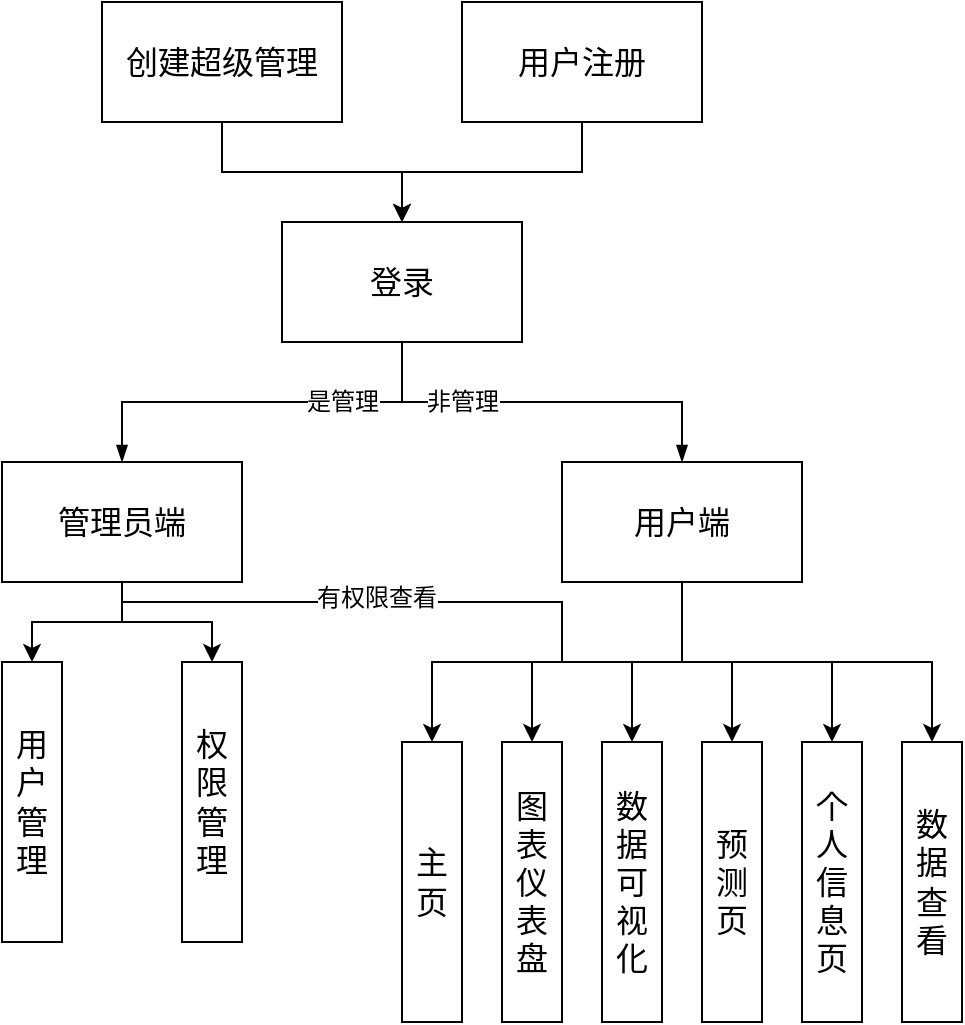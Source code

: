 <mxfile version="26.1.1">
  <diagram id="prtHgNgQTEPvFCAcTncT" name="Page-1">
    <mxGraphModel dx="1434" dy="754" grid="1" gridSize="10" guides="1" tooltips="1" connect="1" arrows="1" fold="1" page="1" pageScale="1" pageWidth="827" pageHeight="1169" math="0" shadow="0">
      <root>
        <mxCell id="0" />
        <mxCell id="1" parent="0" />
        <mxCell id="dNxyNK7c78bLwvsdeMH5-13" value="" style="endArrow=blockThin;endFill=1;fontSize=11;edgeStyle=elbowEdgeStyle;elbow=vertical;rounded=0;exitX=0.5;exitY=1;exitDx=0;exitDy=0;entryX=0.5;entryY=0;entryDx=0;entryDy=0;" parent="1" source="SoV-wvT64MSl2KkIK8ap-3" target="SoV-wvT64MSl2KkIK8ap-6" edge="1">
          <mxGeometry relative="1" as="geometry">
            <mxPoint x="390" y="250" as="sourcePoint" />
            <mxPoint x="160" y="300" as="targetPoint" />
          </mxGeometry>
        </mxCell>
        <mxCell id="SoV-wvT64MSl2KkIK8ap-9" value="是管理" style="edgeLabel;html=1;align=center;verticalAlign=middle;resizable=0;points=[];fontFamily=宋体;fontSize=12;" vertex="1" connectable="0" parent="dNxyNK7c78bLwvsdeMH5-13">
          <mxGeometry x="-0.665" relative="1" as="geometry">
            <mxPoint x="-27" as="offset" />
          </mxGeometry>
        </mxCell>
        <mxCell id="dNxyNK7c78bLwvsdeMH5-17" value="" style="endArrow=blockThin;endFill=1;fontSize=11;edgeStyle=elbowEdgeStyle;elbow=vertical;rounded=0;exitX=0.5;exitY=1;exitDx=0;exitDy=0;entryX=0.5;entryY=0;entryDx=0;entryDy=0;" parent="1" source="SoV-wvT64MSl2KkIK8ap-3" target="SoV-wvT64MSl2KkIK8ap-7" edge="1">
          <mxGeometry relative="1" as="geometry">
            <mxPoint x="410" y="270" as="sourcePoint" />
            <mxPoint x="630" y="300" as="targetPoint" />
          </mxGeometry>
        </mxCell>
        <mxCell id="SoV-wvT64MSl2KkIK8ap-10" value="非管理" style="edgeLabel;html=1;align=center;verticalAlign=middle;resizable=0;points=[];fontFamily=宋体;fontSize=12;" vertex="1" connectable="0" parent="dNxyNK7c78bLwvsdeMH5-17">
          <mxGeometry x="-0.691" y="-1" relative="1" as="geometry">
            <mxPoint x="29" y="-1" as="offset" />
          </mxGeometry>
        </mxCell>
        <mxCell id="SoV-wvT64MSl2KkIK8ap-5" style="edgeStyle=orthogonalEdgeStyle;rounded=0;orthogonalLoop=1;jettySize=auto;html=1;entryX=0.5;entryY=0;entryDx=0;entryDy=0;" edge="1" parent="1" source="SoV-wvT64MSl2KkIK8ap-1" target="SoV-wvT64MSl2KkIK8ap-3">
          <mxGeometry relative="1" as="geometry" />
        </mxCell>
        <mxCell id="SoV-wvT64MSl2KkIK8ap-1" value="&lt;font style=&quot;font-size: 16px;&quot; face=&quot;宋体&quot;&gt;用户注册&lt;/font&gt;" style="rounded=0;whiteSpace=wrap;html=1;" vertex="1" parent="1">
          <mxGeometry x="430" y="70" width="120" height="60" as="geometry" />
        </mxCell>
        <mxCell id="SoV-wvT64MSl2KkIK8ap-4" style="edgeStyle=orthogonalEdgeStyle;rounded=0;orthogonalLoop=1;jettySize=auto;html=1;" edge="1" parent="1" source="SoV-wvT64MSl2KkIK8ap-2" target="SoV-wvT64MSl2KkIK8ap-3">
          <mxGeometry relative="1" as="geometry" />
        </mxCell>
        <mxCell id="SoV-wvT64MSl2KkIK8ap-2" value="&lt;font style=&quot;font-size: 16px;&quot; face=&quot;宋体&quot;&gt;创建超级管理&lt;/font&gt;" style="rounded=0;whiteSpace=wrap;html=1;" vertex="1" parent="1">
          <mxGeometry x="250" y="70" width="120" height="60" as="geometry" />
        </mxCell>
        <mxCell id="SoV-wvT64MSl2KkIK8ap-3" value="&lt;font style=&quot;font-size: 16px;&quot; face=&quot;宋体&quot;&gt;登录&lt;/font&gt;" style="rounded=0;whiteSpace=wrap;html=1;" vertex="1" parent="1">
          <mxGeometry x="340" y="180" width="120" height="60" as="geometry" />
        </mxCell>
        <mxCell id="SoV-wvT64MSl2KkIK8ap-19" style="edgeStyle=orthogonalEdgeStyle;rounded=0;orthogonalLoop=1;jettySize=auto;html=1;exitX=0.5;exitY=1;exitDx=0;exitDy=0;entryX=0.5;entryY=0;entryDx=0;entryDy=0;" edge="1" parent="1" source="SoV-wvT64MSl2KkIK8ap-6" target="SoV-wvT64MSl2KkIK8ap-17">
          <mxGeometry relative="1" as="geometry" />
        </mxCell>
        <mxCell id="SoV-wvT64MSl2KkIK8ap-20" style="edgeStyle=orthogonalEdgeStyle;rounded=0;orthogonalLoop=1;jettySize=auto;html=1;exitX=0.5;exitY=1;exitDx=0;exitDy=0;entryX=0.5;entryY=0;entryDx=0;entryDy=0;" edge="1" parent="1" source="SoV-wvT64MSl2KkIK8ap-6" target="SoV-wvT64MSl2KkIK8ap-18">
          <mxGeometry relative="1" as="geometry" />
        </mxCell>
        <mxCell id="SoV-wvT64MSl2KkIK8ap-28" style="edgeStyle=orthogonalEdgeStyle;rounded=0;orthogonalLoop=1;jettySize=auto;html=1;exitX=0.5;exitY=1;exitDx=0;exitDy=0;endArrow=none;startFill=0;" edge="1" parent="1" source="SoV-wvT64MSl2KkIK8ap-6">
          <mxGeometry relative="1" as="geometry">
            <mxPoint x="480" y="400" as="targetPoint" />
            <Array as="points">
              <mxPoint x="260" y="370" />
              <mxPoint x="480" y="370" />
            </Array>
          </mxGeometry>
        </mxCell>
        <mxCell id="SoV-wvT64MSl2KkIK8ap-29" value="&lt;font style=&quot;font-size: 12px;&quot; face=&quot;宋体&quot;&gt;有权限查看&lt;/font&gt;" style="edgeLabel;html=1;align=center;verticalAlign=middle;resizable=0;points=[];" vertex="1" connectable="0" parent="SoV-wvT64MSl2KkIK8ap-28">
          <mxGeometry x="0.052" y="2" relative="1" as="geometry">
            <mxPoint as="offset" />
          </mxGeometry>
        </mxCell>
        <mxCell id="SoV-wvT64MSl2KkIK8ap-6" value="&lt;font style=&quot;font-size: 16px;&quot; face=&quot;宋体&quot;&gt;管理员端&lt;/font&gt;" style="rounded=0;whiteSpace=wrap;html=1;" vertex="1" parent="1">
          <mxGeometry x="200" y="300" width="120" height="60" as="geometry" />
        </mxCell>
        <mxCell id="SoV-wvT64MSl2KkIK8ap-21" style="edgeStyle=orthogonalEdgeStyle;rounded=0;orthogonalLoop=1;jettySize=auto;html=1;exitX=0.5;exitY=1;exitDx=0;exitDy=0;entryX=0.5;entryY=0;entryDx=0;entryDy=0;" edge="1" parent="1" source="SoV-wvT64MSl2KkIK8ap-7" target="SoV-wvT64MSl2KkIK8ap-11">
          <mxGeometry relative="1" as="geometry" />
        </mxCell>
        <mxCell id="SoV-wvT64MSl2KkIK8ap-22" style="edgeStyle=orthogonalEdgeStyle;rounded=0;orthogonalLoop=1;jettySize=auto;html=1;exitX=0.5;exitY=1;exitDx=0;exitDy=0;" edge="1" parent="1" source="SoV-wvT64MSl2KkIK8ap-7" target="SoV-wvT64MSl2KkIK8ap-12">
          <mxGeometry relative="1" as="geometry" />
        </mxCell>
        <mxCell id="SoV-wvT64MSl2KkIK8ap-23" style="edgeStyle=orthogonalEdgeStyle;rounded=0;orthogonalLoop=1;jettySize=auto;html=1;exitX=0.5;exitY=1;exitDx=0;exitDy=0;entryX=0.5;entryY=0;entryDx=0;entryDy=0;" edge="1" parent="1" source="SoV-wvT64MSl2KkIK8ap-7" target="SoV-wvT64MSl2KkIK8ap-13">
          <mxGeometry relative="1" as="geometry" />
        </mxCell>
        <mxCell id="SoV-wvT64MSl2KkIK8ap-24" style="edgeStyle=orthogonalEdgeStyle;rounded=0;orthogonalLoop=1;jettySize=auto;html=1;exitX=0.5;exitY=1;exitDx=0;exitDy=0;entryX=0.5;entryY=0;entryDx=0;entryDy=0;" edge="1" parent="1" source="SoV-wvT64MSl2KkIK8ap-7" target="SoV-wvT64MSl2KkIK8ap-14">
          <mxGeometry relative="1" as="geometry" />
        </mxCell>
        <mxCell id="SoV-wvT64MSl2KkIK8ap-25" style="edgeStyle=orthogonalEdgeStyle;rounded=0;orthogonalLoop=1;jettySize=auto;html=1;exitX=0.5;exitY=1;exitDx=0;exitDy=0;entryX=0.5;entryY=0;entryDx=0;entryDy=0;" edge="1" parent="1" source="SoV-wvT64MSl2KkIK8ap-7" target="SoV-wvT64MSl2KkIK8ap-15">
          <mxGeometry relative="1" as="geometry" />
        </mxCell>
        <mxCell id="SoV-wvT64MSl2KkIK8ap-26" style="edgeStyle=orthogonalEdgeStyle;rounded=0;orthogonalLoop=1;jettySize=auto;html=1;exitX=0.5;exitY=1;exitDx=0;exitDy=0;entryX=0.5;entryY=0;entryDx=0;entryDy=0;" edge="1" parent="1" source="SoV-wvT64MSl2KkIK8ap-7" target="SoV-wvT64MSl2KkIK8ap-16">
          <mxGeometry relative="1" as="geometry" />
        </mxCell>
        <mxCell id="SoV-wvT64MSl2KkIK8ap-7" value="&lt;font style=&quot;font-size: 16px;&quot; face=&quot;宋体&quot;&gt;用户端&lt;/font&gt;" style="rounded=0;whiteSpace=wrap;html=1;" vertex="1" parent="1">
          <mxGeometry x="480" y="300" width="120" height="60" as="geometry" />
        </mxCell>
        <mxCell id="SoV-wvT64MSl2KkIK8ap-11" value="&lt;div&gt;&lt;font face=&quot;宋体&quot; style=&quot;font-size: 16px;&quot;&gt;主&lt;/font&gt;&lt;/div&gt;&lt;div&gt;&lt;font face=&quot;宋体&quot; style=&quot;font-size: 16px;&quot;&gt;页&lt;/font&gt;&lt;/div&gt;" style="rounded=0;whiteSpace=wrap;html=1;" vertex="1" parent="1">
          <mxGeometry x="400" y="440" width="30" height="140" as="geometry" />
        </mxCell>
        <mxCell id="SoV-wvT64MSl2KkIK8ap-12" value="&lt;div&gt;&lt;font face=&quot;宋体&quot; style=&quot;font-size: 16px;&quot;&gt;图表仪表盘&lt;/font&gt;&lt;/div&gt;" style="rounded=0;whiteSpace=wrap;html=1;" vertex="1" parent="1">
          <mxGeometry x="450" y="440" width="30" height="140" as="geometry" />
        </mxCell>
        <mxCell id="SoV-wvT64MSl2KkIK8ap-13" value="&lt;div&gt;&lt;font face=&quot;宋体&quot; style=&quot;font-size: 16px;&quot;&gt;数据可视化&lt;/font&gt;&lt;/div&gt;" style="rounded=0;whiteSpace=wrap;html=1;" vertex="1" parent="1">
          <mxGeometry x="500" y="440" width="30" height="140" as="geometry" />
        </mxCell>
        <mxCell id="SoV-wvT64MSl2KkIK8ap-14" value="&lt;font face=&quot;宋体&quot;&gt;&lt;/font&gt;&lt;div&gt;&lt;font face=&quot;宋体&quot; style=&quot;font-size: 16px;&quot;&gt;预测页&lt;/font&gt;&lt;/div&gt;" style="rounded=0;whiteSpace=wrap;html=1;" vertex="1" parent="1">
          <mxGeometry x="550" y="440" width="30" height="140" as="geometry" />
        </mxCell>
        <mxCell id="SoV-wvT64MSl2KkIK8ap-15" value="&lt;div&gt;&lt;font face=&quot;宋体&quot; style=&quot;font-size: 16px;&quot;&gt;个人信息页&lt;/font&gt;&lt;/div&gt;" style="rounded=0;whiteSpace=wrap;html=1;" vertex="1" parent="1">
          <mxGeometry x="600" y="440" width="30" height="140" as="geometry" />
        </mxCell>
        <mxCell id="SoV-wvT64MSl2KkIK8ap-16" value="&lt;div&gt;&lt;font face=&quot;宋体&quot; style=&quot;font-size: 16px;&quot;&gt;数据查看&lt;/font&gt;&lt;/div&gt;" style="rounded=0;whiteSpace=wrap;html=1;" vertex="1" parent="1">
          <mxGeometry x="650" y="440" width="30" height="140" as="geometry" />
        </mxCell>
        <mxCell id="SoV-wvT64MSl2KkIK8ap-17" value="&lt;div&gt;&lt;font face=&quot;宋体&quot; style=&quot;font-size: 16px;&quot;&gt;用户管理&lt;/font&gt;&lt;/div&gt;" style="rounded=0;whiteSpace=wrap;html=1;" vertex="1" parent="1">
          <mxGeometry x="200" y="400" width="30" height="140" as="geometry" />
        </mxCell>
        <mxCell id="SoV-wvT64MSl2KkIK8ap-18" value="&lt;div&gt;&lt;font face=&quot;宋体&quot; style=&quot;font-size: 16px;&quot;&gt;权限管理&lt;/font&gt;&lt;/div&gt;" style="rounded=0;whiteSpace=wrap;html=1;" vertex="1" parent="1">
          <mxGeometry x="290" y="400" width="30" height="140" as="geometry" />
        </mxCell>
      </root>
    </mxGraphModel>
  </diagram>
</mxfile>
